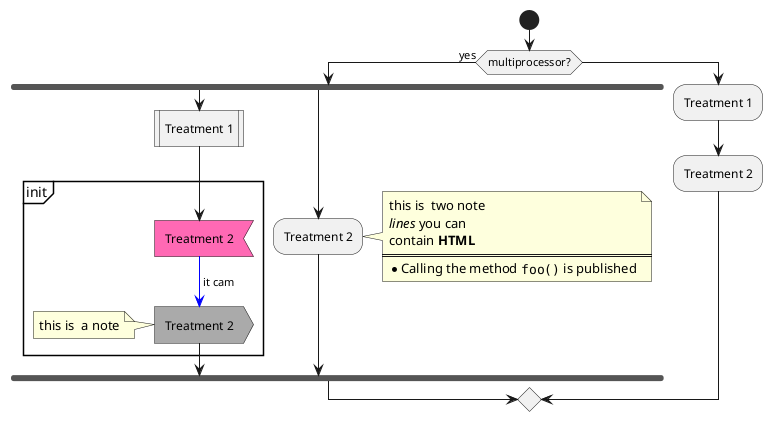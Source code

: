 @startuml
start

if(multiprocessor?) then (yes)
 fork
    :Treatment 1|
    partition init {
    #HotPink:Treatment 2<
        -[#blue]-> it cam;
        #AAAAAA:Treatment 2>
    }
 note left:this is  a note
 fork again
    :Treatment 2;
    note right
        this is  two note
        //lines// you can
        contain <b>HTML</b>
        ====
        * Calling the method ""foo()"" is published
    end note
 end fork
 else
    :Treatment 1;
    :Treatment 2;
endif

@enduml